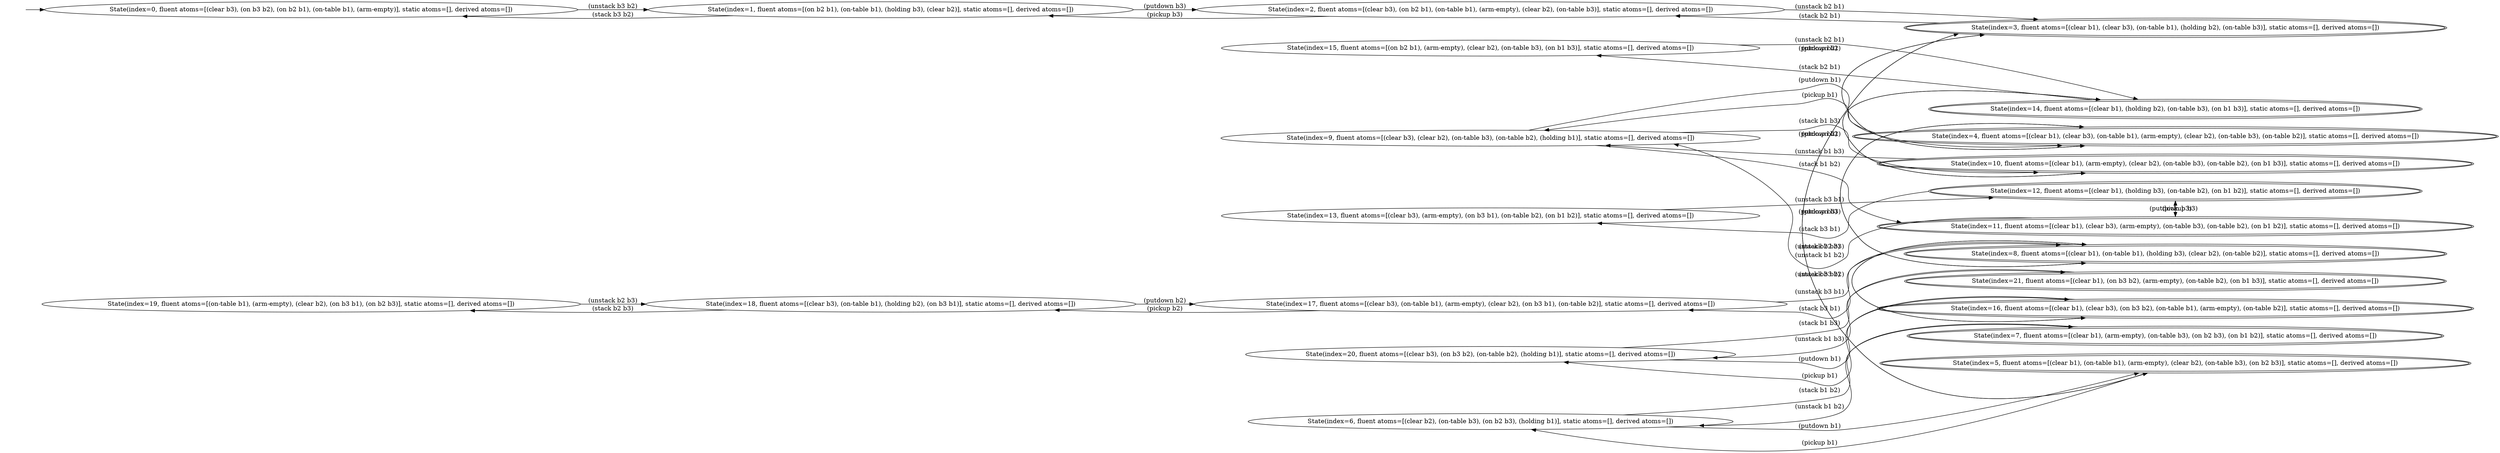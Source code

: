 digraph {
rankdir="LR"
s0[label="State(index=0, fluent atoms=[(clear b3), (on b3 b2), (on b2 b1), (on-table b1), (arm-empty)], static atoms=[], derived atoms=[])"]
s1[label="State(index=1, fluent atoms=[(on b2 b1), (on-table b1), (holding b3), (clear b2)], static atoms=[], derived atoms=[])"]
s2[label="State(index=2, fluent atoms=[(clear b3), (on b2 b1), (on-table b1), (arm-empty), (clear b2), (on-table b3)], static atoms=[], derived atoms=[])"]
s3[peripheries=2,label="State(index=3, fluent atoms=[(clear b1), (clear b3), (on-table b1), (holding b2), (on-table b3)], static atoms=[], derived atoms=[])"]
s4[peripheries=2,label="State(index=4, fluent atoms=[(clear b1), (clear b3), (on-table b1), (arm-empty), (clear b2), (on-table b3), (on-table b2)], static atoms=[], derived atoms=[])"]
s5[peripheries=2,label="State(index=5, fluent atoms=[(clear b1), (on-table b1), (arm-empty), (clear b2), (on-table b3), (on b2 b3)], static atoms=[], derived atoms=[])"]
s6[label="State(index=6, fluent atoms=[(clear b2), (on-table b3), (on b2 b3), (holding b1)], static atoms=[], derived atoms=[])"]
s7[peripheries=2,label="State(index=7, fluent atoms=[(clear b1), (arm-empty), (on-table b3), (on b2 b3), (on b1 b2)], static atoms=[], derived atoms=[])"]
s8[peripheries=2,label="State(index=8, fluent atoms=[(clear b1), (on-table b1), (holding b3), (clear b2), (on-table b2)], static atoms=[], derived atoms=[])"]
s9[label="State(index=9, fluent atoms=[(clear b3), (clear b2), (on-table b3), (on-table b2), (holding b1)], static atoms=[], derived atoms=[])"]
s10[peripheries=2,label="State(index=10, fluent atoms=[(clear b1), (arm-empty), (clear b2), (on-table b3), (on-table b2), (on b1 b3)], static atoms=[], derived atoms=[])"]
s11[peripheries=2,label="State(index=11, fluent atoms=[(clear b1), (clear b3), (arm-empty), (on-table b3), (on-table b2), (on b1 b2)], static atoms=[], derived atoms=[])"]
s12[peripheries=2,label="State(index=12, fluent atoms=[(clear b1), (holding b3), (on-table b2), (on b1 b2)], static atoms=[], derived atoms=[])"]
s13[label="State(index=13, fluent atoms=[(clear b3), (arm-empty), (on b3 b1), (on-table b2), (on b1 b2)], static atoms=[], derived atoms=[])"]
s14[peripheries=2,label="State(index=14, fluent atoms=[(clear b1), (holding b2), (on-table b3), (on b1 b3)], static atoms=[], derived atoms=[])"]
s15[label="State(index=15, fluent atoms=[(on b2 b1), (arm-empty), (clear b2), (on-table b3), (on b1 b3)], static atoms=[], derived atoms=[])"]
s16[peripheries=2,label="State(index=16, fluent atoms=[(clear b1), (clear b3), (on b3 b2), (on-table b1), (arm-empty), (on-table b2)], static atoms=[], derived atoms=[])"]
s17[label="State(index=17, fluent atoms=[(clear b3), (on-table b1), (arm-empty), (clear b2), (on b3 b1), (on-table b2)], static atoms=[], derived atoms=[])"]
s18[label="State(index=18, fluent atoms=[(clear b3), (on-table b1), (holding b2), (on b3 b1)], static atoms=[], derived atoms=[])"]
s19[label="State(index=19, fluent atoms=[(on-table b1), (arm-empty), (clear b2), (on b3 b1), (on b2 b3)], static atoms=[], derived atoms=[])"]
s20[label="State(index=20, fluent atoms=[(clear b3), (on b3 b2), (on-table b2), (holding b1)], static atoms=[], derived atoms=[])"]
s21[peripheries=2,label="State(index=21, fluent atoms=[(clear b1), (on b3 b2), (arm-empty), (on-table b2), (on b1 b3)], static atoms=[], derived atoms=[])"]
Dangling [ label = "", style = invis ]
{ rank = same; Dangling }
Dangling -> s0
{ rank = same; s0,s19}
{ rank = same; s1,s18}
{ rank = same; s2,s6,s9,s13,s15,s17,s20}
{ rank = same; s3,s4,s5,s7,s8,s10,s11,s12,s14,s16,s21}
s0->s1 [label="(unstack b3 b2)"]
s1->s2 [label="(putdown b3)"]
s1->s0 [label="(stack b3 b2)"]
s2->s1 [label="(pickup b3)"]
s2->s3 [label="(unstack b2 b1)"]
s3->s4 [label="(putdown b2)"]
s3->s5 [label="(stack b2 b3)"]
s3->s2 [label="(stack b2 b1)"]
s5->s6 [label="(pickup b1)"]
s5->s3 [label="(unstack b2 b3)"]
s6->s5 [label="(putdown b1)"]
s6->s7 [label="(stack b1 b2)"]
s7->s6 [label="(unstack b1 b2)"]
s4->s8 [label="(pickup b3)"]
s4->s3 [label="(pickup b2)"]
s4->s9 [label="(pickup b1)"]
s9->s4 [label="(putdown b1)"]
s9->s10 [label="(stack b1 b3)"]
s9->s11 [label="(stack b1 b2)"]
s11->s12 [label="(pickup b3)"]
s11->s9 [label="(unstack b1 b2)"]
s12->s11 [label="(putdown b3)"]
s12->s13 [label="(stack b3 b1)"]
s13->s12 [label="(unstack b3 b1)"]
s10->s14 [label="(pickup b2)"]
s10->s9 [label="(unstack b1 b3)"]
s14->s10 [label="(putdown b2)"]
s14->s15 [label="(stack b2 b1)"]
s15->s14 [label="(unstack b2 b1)"]
s8->s4 [label="(putdown b3)"]
s8->s16 [label="(stack b3 b2)"]
s8->s17 [label="(stack b3 b1)"]
s17->s18 [label="(pickup b2)"]
s17->s8 [label="(unstack b3 b1)"]
s18->s17 [label="(putdown b2)"]
s18->s19 [label="(stack b2 b3)"]
s19->s18 [label="(unstack b2 b3)"]
s16->s20 [label="(pickup b1)"]
s16->s8 [label="(unstack b3 b2)"]
s20->s16 [label="(putdown b1)"]
s20->s21 [label="(stack b1 b3)"]
s21->s20 [label="(unstack b1 b3)"]
}
